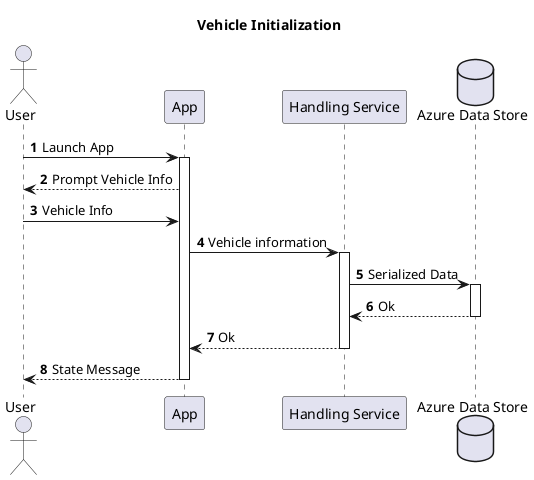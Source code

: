 @startuml
autonumber 

Title Vehicle Initialization

Actor User as U
participant App as A 
participant "Handling Service" as S
database "Azure Data Store" as D

U -> A : Launch App
activate A
U <-- A : Prompt Vehicle Info 

U -> A: Vehicle Info 
A -> S: Vehicle information
activate S
S -> D: Serialized Data
activate D
S <-- D: Ok
deactivate D
A <-- S: Ok
deactivate S

U <-- A: State Message
deactivate A

@enduml